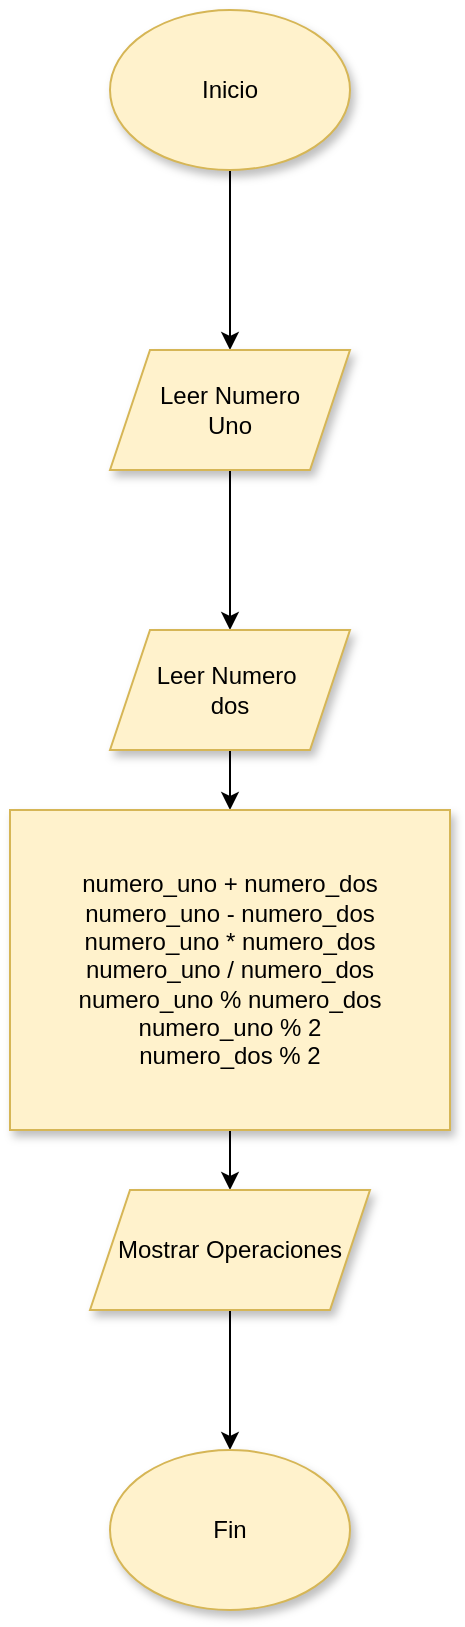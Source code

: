 <mxfile version="14.4.3" type="device"><diagram id="51GmDZolIET_gQ9hXNmf" name="Página-1"><mxGraphModel dx="1086" dy="846" grid="1" gridSize="10" guides="1" tooltips="1" connect="1" arrows="1" fold="1" page="1" pageScale="1" pageWidth="827" pageHeight="1169" math="0" shadow="0"><root><mxCell id="0"/><mxCell id="1" parent="0"/><mxCell id="knyKYXXa94EhhmOy-p_q-5" value="" style="edgeStyle=orthogonalEdgeStyle;rounded=0;orthogonalLoop=1;jettySize=auto;html=1;" parent="1" source="knyKYXXa94EhhmOy-p_q-1" target="knyKYXXa94EhhmOy-p_q-4" edge="1"><mxGeometry relative="1" as="geometry"/></mxCell><mxCell id="knyKYXXa94EhhmOy-p_q-1" value="Inicio" style="ellipse;whiteSpace=wrap;html=1;fillColor=#fff2cc;strokeColor=#d6b656;shadow=1;" parent="1" vertex="1"><mxGeometry x="120" y="20" width="120" height="80" as="geometry"/></mxCell><mxCell id="knyKYXXa94EhhmOy-p_q-7" value="" style="edgeStyle=orthogonalEdgeStyle;rounded=0;orthogonalLoop=1;jettySize=auto;html=1;" parent="1" source="knyKYXXa94EhhmOy-p_q-4" target="knyKYXXa94EhhmOy-p_q-6" edge="1"><mxGeometry relative="1" as="geometry"/></mxCell><mxCell id="knyKYXXa94EhhmOy-p_q-4" value="&lt;span&gt;Leer Numero &lt;br&gt;Uno&lt;/span&gt;" style="shape=parallelogram;perimeter=parallelogramPerimeter;whiteSpace=wrap;html=1;fixedSize=1;shadow=1;strokeColor=#d6b656;fillColor=#fff2cc;" parent="1" vertex="1"><mxGeometry x="120" y="190" width="120" height="60" as="geometry"/></mxCell><mxCell id="knyKYXXa94EhhmOy-p_q-9" value="" style="edgeStyle=orthogonalEdgeStyle;rounded=0;orthogonalLoop=1;jettySize=auto;html=1;" parent="1" source="knyKYXXa94EhhmOy-p_q-6" target="knyKYXXa94EhhmOy-p_q-8" edge="1"><mxGeometry relative="1" as="geometry"/></mxCell><mxCell id="knyKYXXa94EhhmOy-p_q-6" value="&lt;span&gt;Leer Numero&amp;nbsp;&lt;br&gt;dos&lt;br&gt;&lt;/span&gt;" style="shape=parallelogram;perimeter=parallelogramPerimeter;whiteSpace=wrap;html=1;fixedSize=1;shadow=1;strokeColor=#d6b656;fillColor=#fff2cc;" parent="1" vertex="1"><mxGeometry x="120" y="330" width="120" height="60" as="geometry"/></mxCell><mxCell id="knyKYXXa94EhhmOy-p_q-11" value="" style="edgeStyle=orthogonalEdgeStyle;rounded=0;orthogonalLoop=1;jettySize=auto;html=1;" parent="1" source="knyKYXXa94EhhmOy-p_q-8" target="knyKYXXa94EhhmOy-p_q-10" edge="1"><mxGeometry relative="1" as="geometry"/></mxCell><mxCell id="knyKYXXa94EhhmOy-p_q-8" value="numero_uno + numero_dos&lt;br&gt;numero_uno - numero_dos&lt;br&gt;numero_uno * numero_dos&lt;br&gt;numero_uno / numero_dos&lt;br&gt;numero_uno % numero_dos&lt;br&gt;numero_uno % 2&lt;br&gt;numero_dos % 2" style="whiteSpace=wrap;html=1;shadow=1;strokeColor=#d6b656;fillColor=#fff2cc;" parent="1" vertex="1"><mxGeometry x="70" y="420" width="220" height="160" as="geometry"/></mxCell><mxCell id="knyKYXXa94EhhmOy-p_q-13" value="" style="edgeStyle=orthogonalEdgeStyle;rounded=0;orthogonalLoop=1;jettySize=auto;html=1;" parent="1" source="knyKYXXa94EhhmOy-p_q-10" target="knyKYXXa94EhhmOy-p_q-12" edge="1"><mxGeometry relative="1" as="geometry"/></mxCell><mxCell id="knyKYXXa94EhhmOy-p_q-10" value="Mostrar Operaciones" style="shape=parallelogram;perimeter=parallelogramPerimeter;whiteSpace=wrap;html=1;fixedSize=1;shadow=1;strokeColor=#d6b656;fillColor=#fff2cc;" parent="1" vertex="1"><mxGeometry x="110" y="610" width="140" height="60" as="geometry"/></mxCell><mxCell id="knyKYXXa94EhhmOy-p_q-12" value="Fin" style="ellipse;whiteSpace=wrap;html=1;shadow=1;strokeColor=#d6b656;fillColor=#fff2cc;" parent="1" vertex="1"><mxGeometry x="120" y="740" width="120" height="80" as="geometry"/></mxCell></root></mxGraphModel></diagram></mxfile>